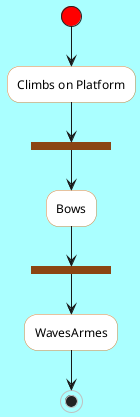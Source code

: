 @startuml
skinparam backgroundColor #AAFFFF
skinparam activity {
StartColor red
BarColor SaddleBrown
EndColor Silver
BackgroundColor Peru
BackgroundColor << Begin >> Olive
BorderColor Peru
FontName Impact
}
(*) --> "Climbs on Platform" << Begin >>
--> === S1 ===
--> Bows
--> === S2 ===
--> WavesArmes
--> (*)
@enduml